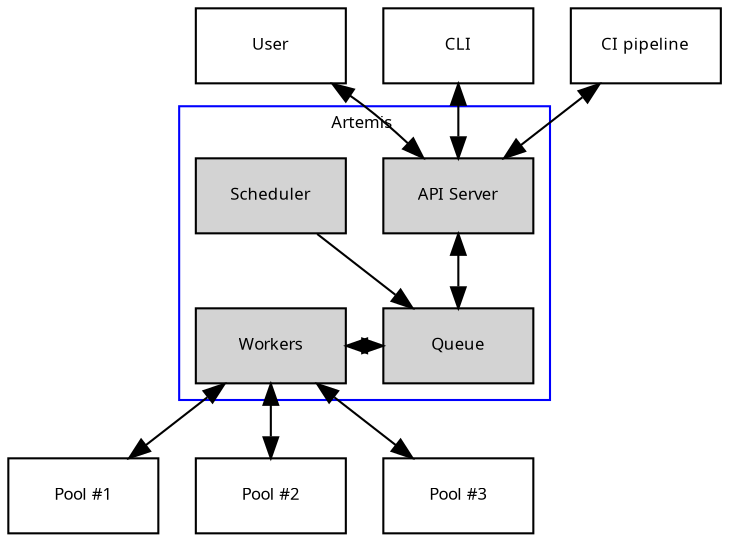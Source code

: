 digraph Artemis {
    graph [fontsize=8 fontname="Verdana"];
    node [shape=box fontsize=8 fontname="Verdana" width=1 height=0.5];
    ordering = out;

    subgraph cluster_artemis_core {
        label = "Artemis ";
        color = blue;
        node [style=filled];

        "API Server";
        Scheduler;
        Queue;
        Workers;

        "API Server" -> Queue [dir=both];
        Scheduler -> Queue;
        Workers -> Queue [dir=both];

        { rank=same; "API Server" }
        { rank=same; Queue Workers}
    }

    User -> "API Server" [dir=both];
    CLI -> "API Server" [dir=both];
    "CI pipeline" -> "API Server" [dir=both];

    Workers -> "Pool #1" [dir=both];
    Workers -> "Pool #2" [dir=both];
    Workers -> "Pool #3" [dir=both];

    { rank=same; User CLI "CI pipeline" }
}

